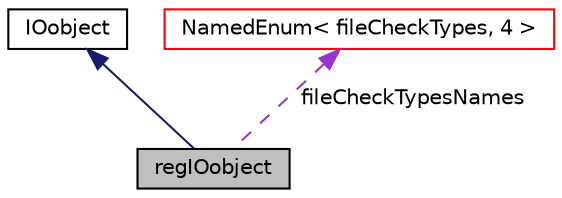 digraph "regIOobject"
{
  bgcolor="transparent";
  edge [fontname="Helvetica",fontsize="10",labelfontname="Helvetica",labelfontsize="10"];
  node [fontname="Helvetica",fontsize="10",shape=record];
  Node388 [label="regIOobject",height=0.2,width=0.4,color="black", fillcolor="grey75", style="filled", fontcolor="black"];
  Node389 -> Node388 [dir="back",color="midnightblue",fontsize="10",style="solid",fontname="Helvetica"];
  Node389 [label="IOobject",height=0.2,width=0.4,color="black",URL="$a27249.html",tooltip="IOobject defines the attributes of an object for which implicit objectRegistry management is supporte..."];
  Node390 -> Node388 [dir="back",color="darkorchid3",fontsize="10",style="dashed",label=" fileCheckTypesNames" ,fontname="Helvetica"];
  Node390 [label="NamedEnum\< fileCheckTypes, 4 \>",height=0.2,width=0.4,color="red",URL="$a27113.html"];
}
